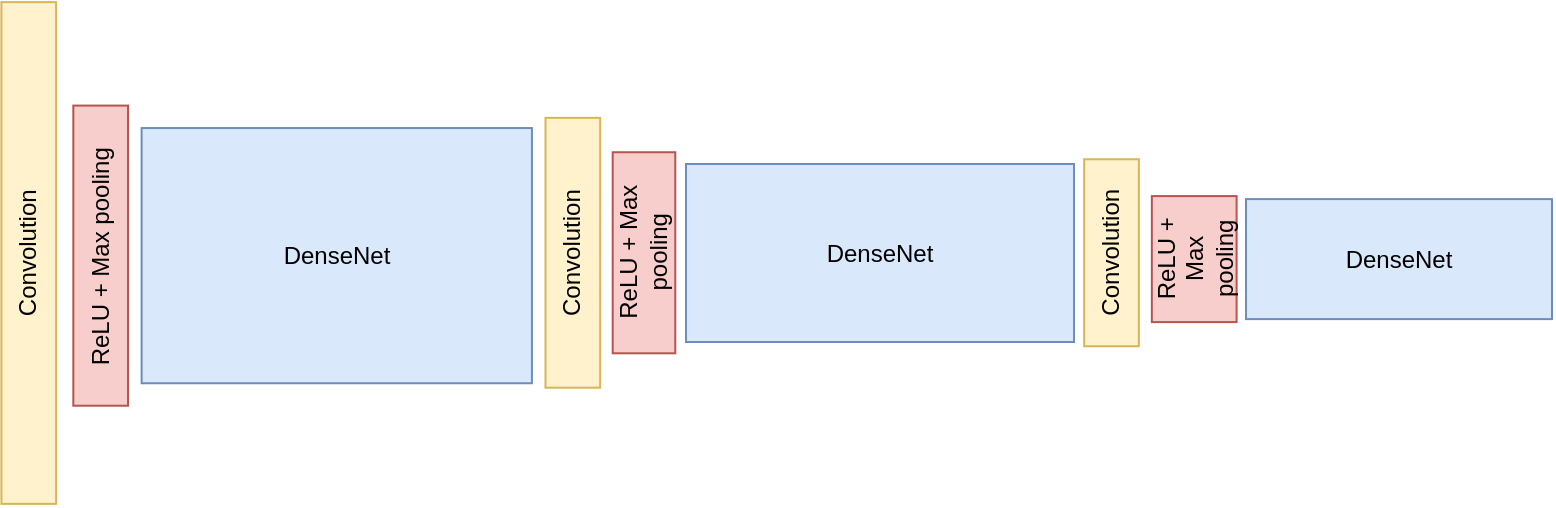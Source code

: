 <mxfile version="13.6.2" type="device"><diagram id="tsX4I9zio788OzQGE9cT" name="Page-1"><mxGraphModel dx="613" dy="635" grid="0" gridSize="10" guides="1" tooltips="1" connect="1" arrows="1" fold="1" page="1" pageScale="1" pageWidth="850" pageHeight="1100" math="0" shadow="0"><root><mxCell id="0"/><mxCell id="1" parent="0"/><mxCell id="qqnH8h9z3eJDxuLalcv8-14" value="DenseNet" style="rounded=0;whiteSpace=wrap;html=1;fillColor=#dae8fc;strokeColor=#6c8ebf;" vertex="1" parent="1"><mxGeometry x="104.81" y="83.024" width="195.158" height="127.598" as="geometry"/></mxCell><mxCell id="qqnH8h9z3eJDxuLalcv8-27" value="Convolution" style="rounded=0;whiteSpace=wrap;html=1;rotation=-90;fillColor=#fff2cc;strokeColor=#d6b656;" vertex="1" parent="1"><mxGeometry x="-77.039" y="131.825" width="250.844" height="27.35" as="geometry"/></mxCell><mxCell id="qqnH8h9z3eJDxuLalcv8-28" value="ReLU + Max pooling" style="rounded=0;whiteSpace=wrap;html=1;rotation=-90;fillColor=#f8cecc;strokeColor=#b85450;" vertex="1" parent="1"><mxGeometry x="9.301" y="133.148" width="150.064" height="27.35" as="geometry"/></mxCell><mxCell id="qqnH8h9z3eJDxuLalcv8-33" value="Convolution" style="rounded=0;whiteSpace=wrap;html=1;rotation=-90;fillColor=#fff2cc;strokeColor=#d6b656;" vertex="1" parent="1"><mxGeometry x="252.96" y="131.71" width="134.92" height="27.35" as="geometry"/></mxCell><mxCell id="qqnH8h9z3eJDxuLalcv8-34" value="ReLU + Max pooling" style="rounded=0;whiteSpace=wrap;html=1;rotation=-90;fillColor=#f8cecc;strokeColor=#b85450;" vertex="1" parent="1"><mxGeometry x="305.73" y="129.74" width="100.53" height="31.29" as="geometry"/></mxCell><mxCell id="qqnH8h9z3eJDxuLalcv8-35" value="DenseNet" style="rounded=0;whiteSpace=wrap;html=1;fillColor=#dae8fc;strokeColor=#6c8ebf;" vertex="1" parent="1"><mxGeometry x="377" y="101" width="194" height="89" as="geometry"/></mxCell><mxCell id="qqnH8h9z3eJDxuLalcv8-36" value="Convolution" style="rounded=0;whiteSpace=wrap;html=1;rotation=-90;fillColor=#fff2cc;strokeColor=#d6b656;" vertex="1" parent="1"><mxGeometry x="543" y="131.71" width="93.5" height="27.35" as="geometry"/></mxCell><mxCell id="qqnH8h9z3eJDxuLalcv8-37" value="ReLU + Max pooling" style="rounded=0;whiteSpace=wrap;html=1;rotation=-90;fillColor=#f8cecc;strokeColor=#b85450;" vertex="1" parent="1"><mxGeometry x="599.61" y="127.36" width="63" height="42.38" as="geometry"/></mxCell><mxCell id="qqnH8h9z3eJDxuLalcv8-39" value="DenseNet" style="rounded=0;whiteSpace=wrap;html=1;fillColor=#dae8fc;strokeColor=#6c8ebf;" vertex="1" parent="1"><mxGeometry x="657" y="118.55" width="153" height="60" as="geometry"/></mxCell></root></mxGraphModel></diagram></mxfile>